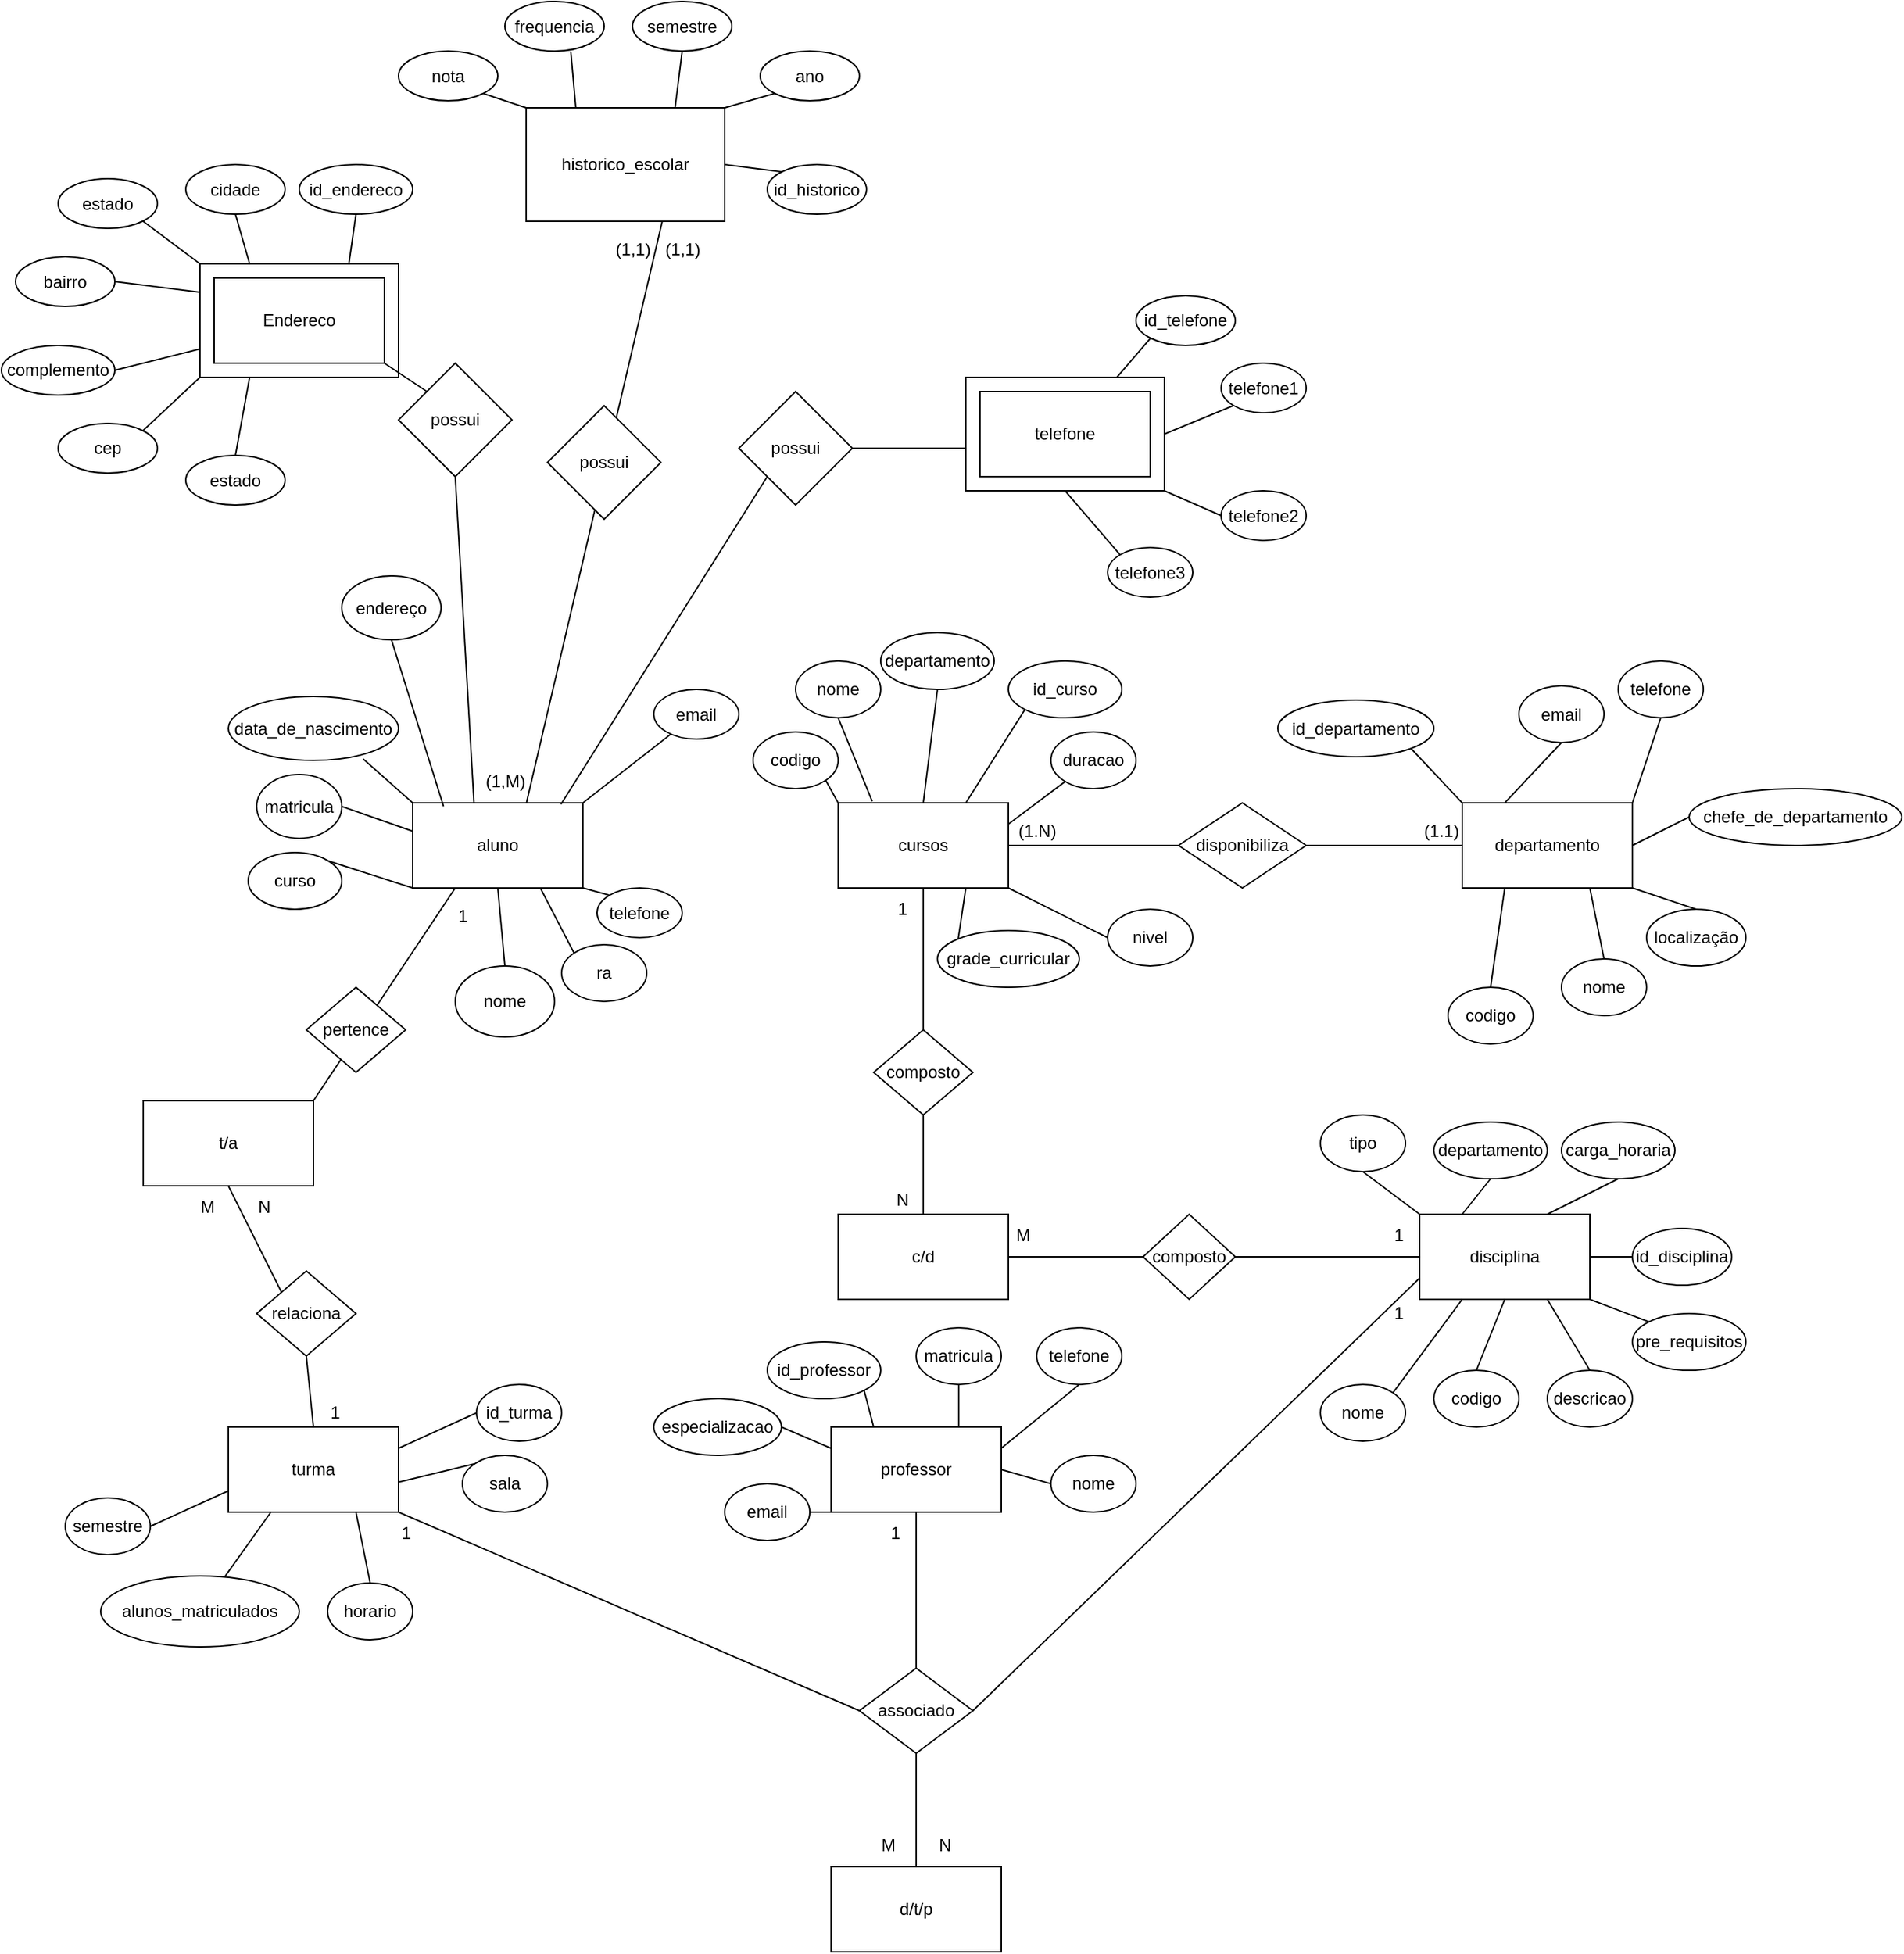 <mxfile version="24.5.4" type="github">
  <diagram name="Página-1" id="oLcNaSpRR32SJvCwvY3e">
    <mxGraphModel dx="2523" dy="1882" grid="1" gridSize="10" guides="1" tooltips="1" connect="1" arrows="1" fold="1" page="1" pageScale="1" pageWidth="827" pageHeight="1169" math="0" shadow="0">
      <root>
        <mxCell id="0" />
        <mxCell id="1" parent="0" />
        <mxCell id="W-N0I9u1RGMHRupqhFty-16" value="telefone" style="rounded=0;whiteSpace=wrap;html=1;" vertex="1" parent="1">
          <mxGeometry x="-80" y="-340" width="140" height="80" as="geometry" />
        </mxCell>
        <mxCell id="W-N0I9u1RGMHRupqhFty-13" value="historico_escolar" style="rounded=0;whiteSpace=wrap;html=1;" vertex="1" parent="1">
          <mxGeometry x="150" y="-450" width="140" height="80" as="geometry" />
        </mxCell>
        <mxCell id="W-N0I9u1RGMHRupqhFty-12" value="telefone" style="rounded=0;whiteSpace=wrap;html=1;" vertex="1" parent="1">
          <mxGeometry x="460" y="-260" width="140" height="80" as="geometry" />
        </mxCell>
        <mxCell id="YKiijx3482X-Gz-cLtJe-30" value="professor" style="rounded=0;whiteSpace=wrap;html=1;" parent="1" vertex="1">
          <mxGeometry x="365" y="480" width="120" height="60" as="geometry" />
        </mxCell>
        <mxCell id="YKiijx3482X-Gz-cLtJe-31" value="departamento" style="rounded=0;whiteSpace=wrap;html=1;" parent="1" vertex="1">
          <mxGeometry x="810" y="40" width="120" height="60" as="geometry" />
        </mxCell>
        <mxCell id="YKiijx3482X-Gz-cLtJe-32" value="turma" style="rounded=0;whiteSpace=wrap;html=1;" parent="1" vertex="1">
          <mxGeometry x="-60" y="480" width="120" height="60" as="geometry" />
        </mxCell>
        <mxCell id="YKiijx3482X-Gz-cLtJe-33" value="aluno" style="rounded=0;whiteSpace=wrap;html=1;" parent="1" vertex="1">
          <mxGeometry x="70" y="40" width="120" height="60" as="geometry" />
        </mxCell>
        <mxCell id="YKiijx3482X-Gz-cLtJe-34" value="cursos" style="rounded=0;whiteSpace=wrap;html=1;" parent="1" vertex="1">
          <mxGeometry x="370" y="40" width="120" height="60" as="geometry" />
        </mxCell>
        <mxCell id="YKiijx3482X-Gz-cLtJe-35" value="disciplina" style="rounded=0;whiteSpace=wrap;html=1;" parent="1" vertex="1">
          <mxGeometry x="780" y="330" width="120" height="60" as="geometry" />
        </mxCell>
        <mxCell id="YKiijx3482X-Gz-cLtJe-42" value="ra" style="ellipse;whiteSpace=wrap;html=1;" parent="1" vertex="1">
          <mxGeometry x="175" y="140" width="60" height="40" as="geometry" />
        </mxCell>
        <mxCell id="YKiijx3482X-Gz-cLtJe-43" value="matricula" style="ellipse;whiteSpace=wrap;html=1;" parent="1" vertex="1">
          <mxGeometry x="-40" y="20" width="60" height="45" as="geometry" />
        </mxCell>
        <mxCell id="YKiijx3482X-Gz-cLtJe-44" value="nome" style="ellipse;whiteSpace=wrap;html=1;" parent="1" vertex="1">
          <mxGeometry x="100" y="155" width="70" height="50" as="geometry" />
        </mxCell>
        <mxCell id="YKiijx3482X-Gz-cLtJe-45" value="curso" style="ellipse;whiteSpace=wrap;html=1;" parent="1" vertex="1">
          <mxGeometry x="-46" y="75" width="66" height="40" as="geometry" />
        </mxCell>
        <mxCell id="YKiijx3482X-Gz-cLtJe-46" value="email" style="ellipse;whiteSpace=wrap;html=1;" parent="1" vertex="1">
          <mxGeometry x="240" y="-40" width="60" height="35" as="geometry" />
        </mxCell>
        <mxCell id="YKiijx3482X-Gz-cLtJe-47" value="telefone" style="ellipse;whiteSpace=wrap;html=1;" parent="1" vertex="1">
          <mxGeometry x="200" y="100" width="60" height="35" as="geometry" />
        </mxCell>
        <mxCell id="YKiijx3482X-Gz-cLtJe-48" value="endereço" style="ellipse;whiteSpace=wrap;html=1;" parent="1" vertex="1">
          <mxGeometry x="20" y="-120" width="70" height="45" as="geometry" />
        </mxCell>
        <mxCell id="YKiijx3482X-Gz-cLtJe-49" value="data_de_nascimento" style="ellipse;whiteSpace=wrap;html=1;" parent="1" vertex="1">
          <mxGeometry x="-60" y="-35" width="120" height="45" as="geometry" />
        </mxCell>
        <mxCell id="YKiijx3482X-Gz-cLtJe-54" value="" style="endArrow=none;html=1;rounded=0;exitX=0.5;exitY=0;exitDx=0;exitDy=0;entryX=0.5;entryY=1;entryDx=0;entryDy=0;" parent="1" source="YKiijx3482X-Gz-cLtJe-44" target="YKiijx3482X-Gz-cLtJe-33" edge="1">
          <mxGeometry width="50" height="50" relative="1" as="geometry">
            <mxPoint x="390" y="220" as="sourcePoint" />
            <mxPoint x="440" y="170" as="targetPoint" />
          </mxGeometry>
        </mxCell>
        <mxCell id="YKiijx3482X-Gz-cLtJe-55" value="" style="endArrow=none;html=1;rounded=0;exitX=0;exitY=0;exitDx=0;exitDy=0;entryX=0.75;entryY=1;entryDx=0;entryDy=0;" parent="1" source="YKiijx3482X-Gz-cLtJe-42" edge="1" target="YKiijx3482X-Gz-cLtJe-33">
          <mxGeometry width="50" height="50" relative="1" as="geometry">
            <mxPoint x="122.5" y="160" as="sourcePoint" />
            <mxPoint x="147.5" y="100" as="targetPoint" />
          </mxGeometry>
        </mxCell>
        <mxCell id="YKiijx3482X-Gz-cLtJe-56" value="" style="endArrow=none;html=1;rounded=0;exitX=0;exitY=0;exitDx=0;exitDy=0;" parent="1" source="YKiijx3482X-Gz-cLtJe-47" edge="1">
          <mxGeometry width="50" height="50" relative="1" as="geometry">
            <mxPoint x="190" y="177" as="sourcePoint" />
            <mxPoint x="190" y="100" as="targetPoint" />
          </mxGeometry>
        </mxCell>
        <mxCell id="YKiijx3482X-Gz-cLtJe-57" value="" style="endArrow=none;html=1;rounded=0;entryX=0.5;entryY=1;entryDx=0;entryDy=0;exitX=0.181;exitY=0.04;exitDx=0;exitDy=0;exitPerimeter=0;" parent="1" source="YKiijx3482X-Gz-cLtJe-33" edge="1" target="YKiijx3482X-Gz-cLtJe-48">
          <mxGeometry width="50" height="50" relative="1" as="geometry">
            <mxPoint x="100" y="40" as="sourcePoint" />
            <mxPoint x="135" y="-25" as="targetPoint" />
          </mxGeometry>
        </mxCell>
        <mxCell id="YKiijx3482X-Gz-cLtJe-58" value="" style="endArrow=none;html=1;rounded=0;exitX=1;exitY=0;exitDx=0;exitDy=0;entryX=0.25;entryY=1;entryDx=0;entryDy=0;" parent="1" source="YKiijx3482X-Gz-cLtJe-45" edge="1">
          <mxGeometry width="50" height="50" relative="1" as="geometry">
            <mxPoint x="45" y="160" as="sourcePoint" />
            <mxPoint x="70" y="100" as="targetPoint" />
          </mxGeometry>
        </mxCell>
        <mxCell id="YKiijx3482X-Gz-cLtJe-59" value="" style="endArrow=none;html=1;rounded=0;exitX=0;exitY=0;exitDx=0;exitDy=0;entryX=0.792;entryY=0.978;entryDx=0;entryDy=0;entryPerimeter=0;" parent="1" source="YKiijx3482X-Gz-cLtJe-33" target="YKiijx3482X-Gz-cLtJe-49" edge="1">
          <mxGeometry width="50" height="50" relative="1" as="geometry">
            <mxPoint x="40" y="80" as="sourcePoint" />
            <mxPoint x="65" y="20" as="targetPoint" />
          </mxGeometry>
        </mxCell>
        <mxCell id="YKiijx3482X-Gz-cLtJe-60" value="" style="endArrow=none;html=1;rounded=0;exitX=1;exitY=0.5;exitDx=0;exitDy=0;entryX=0.25;entryY=1;entryDx=0;entryDy=0;" parent="1" source="YKiijx3482X-Gz-cLtJe-43" edge="1">
          <mxGeometry width="50" height="50" relative="1" as="geometry">
            <mxPoint x="45" y="120" as="sourcePoint" />
            <mxPoint x="70" y="60" as="targetPoint" />
          </mxGeometry>
        </mxCell>
        <mxCell id="YKiijx3482X-Gz-cLtJe-62" value="" style="endArrow=none;html=1;rounded=0;exitX=1;exitY=0;exitDx=0;exitDy=0;" parent="1" source="YKiijx3482X-Gz-cLtJe-33" target="YKiijx3482X-Gz-cLtJe-46" edge="1">
          <mxGeometry width="50" height="50" relative="1" as="geometry">
            <mxPoint x="80" y="50" as="sourcePoint" />
            <mxPoint x="75" y="30" as="targetPoint" />
          </mxGeometry>
        </mxCell>
        <mxCell id="YKiijx3482X-Gz-cLtJe-63" value="" style="endArrow=none;html=1;rounded=0;entryX=0.5;entryY=1;entryDx=0;entryDy=0;" parent="1" source="YKiijx3482X-Gz-cLtJe-64" target="YKiijx3482X-Gz-cLtJe-34" edge="1">
          <mxGeometry width="50" height="50" relative="1" as="geometry">
            <mxPoint x="430" y="300" as="sourcePoint" />
            <mxPoint x="480" y="250" as="targetPoint" />
          </mxGeometry>
        </mxCell>
        <mxCell id="YKiijx3482X-Gz-cLtJe-65" value="" style="endArrow=none;html=1;rounded=0;entryX=0.5;entryY=1;entryDx=0;entryDy=0;exitX=0.5;exitY=0;exitDx=0;exitDy=0;" parent="1" target="YKiijx3482X-Gz-cLtJe-64" edge="1" source="W-N0I9u1RGMHRupqhFty-66">
          <mxGeometry width="50" height="50" relative="1" as="geometry">
            <mxPoint x="430" y="300" as="sourcePoint" />
            <mxPoint x="430" y="100" as="targetPoint" />
          </mxGeometry>
        </mxCell>
        <mxCell id="YKiijx3482X-Gz-cLtJe-64" value="composto" style="rhombus;whiteSpace=wrap;html=1;" parent="1" vertex="1">
          <mxGeometry x="395" y="200" width="70" height="60" as="geometry" />
        </mxCell>
        <mxCell id="YKiijx3482X-Gz-cLtJe-67" value="nivel" style="ellipse;whiteSpace=wrap;html=1;" parent="1" vertex="1">
          <mxGeometry x="560" y="115" width="60" height="40" as="geometry" />
        </mxCell>
        <mxCell id="YKiijx3482X-Gz-cLtJe-68" value="duracao" style="ellipse;whiteSpace=wrap;html=1;" parent="1" vertex="1">
          <mxGeometry x="520" y="-10" width="60" height="40" as="geometry" />
        </mxCell>
        <mxCell id="YKiijx3482X-Gz-cLtJe-69" value="id_curso" style="ellipse;whiteSpace=wrap;html=1;" parent="1" vertex="1">
          <mxGeometry x="490" y="-60" width="80" height="40" as="geometry" />
        </mxCell>
        <mxCell id="YKiijx3482X-Gz-cLtJe-70" value="nome" style="ellipse;whiteSpace=wrap;html=1;" parent="1" vertex="1">
          <mxGeometry x="340" y="-60" width="60" height="40" as="geometry" />
        </mxCell>
        <mxCell id="YKiijx3482X-Gz-cLtJe-71" value="codigo" style="ellipse;whiteSpace=wrap;html=1;" parent="1" vertex="1">
          <mxGeometry x="310" y="-10" width="60" height="40" as="geometry" />
        </mxCell>
        <mxCell id="YKiijx3482X-Gz-cLtJe-72" value="departamento" style="ellipse;whiteSpace=wrap;html=1;" parent="1" vertex="1">
          <mxGeometry x="400" y="-80" width="80" height="40" as="geometry" />
        </mxCell>
        <mxCell id="YKiijx3482X-Gz-cLtJe-74" value="grade_curricular" style="ellipse;whiteSpace=wrap;html=1;" parent="1" vertex="1">
          <mxGeometry x="440" y="130" width="100" height="40" as="geometry" />
        </mxCell>
        <mxCell id="YKiijx3482X-Gz-cLtJe-78" value="" style="endArrow=none;html=1;rounded=0;exitX=1;exitY=1;exitDx=0;exitDy=0;entryX=0;entryY=0;entryDx=0;entryDy=0;" parent="1" source="YKiijx3482X-Gz-cLtJe-71" target="YKiijx3482X-Gz-cLtJe-34" edge="1">
          <mxGeometry width="50" height="50" relative="1" as="geometry">
            <mxPoint x="630" y="220" as="sourcePoint" />
            <mxPoint x="680" y="170" as="targetPoint" />
          </mxGeometry>
        </mxCell>
        <mxCell id="YKiijx3482X-Gz-cLtJe-79" value="" style="endArrow=none;html=1;rounded=0;entryX=0.2;entryY=-0.017;entryDx=0;entryDy=0;entryPerimeter=0;exitX=0.5;exitY=1;exitDx=0;exitDy=0;" parent="1" source="YKiijx3482X-Gz-cLtJe-70" target="YKiijx3482X-Gz-cLtJe-34" edge="1">
          <mxGeometry width="50" height="50" relative="1" as="geometry">
            <mxPoint x="390" y="-10" as="sourcePoint" />
            <mxPoint x="380" y="50" as="targetPoint" />
          </mxGeometry>
        </mxCell>
        <mxCell id="YKiijx3482X-Gz-cLtJe-80" value="" style="endArrow=none;html=1;rounded=0;entryX=0.75;entryY=1;entryDx=0;entryDy=0;exitX=0;exitY=0;exitDx=0;exitDy=0;" parent="1" source="YKiijx3482X-Gz-cLtJe-74" target="YKiijx3482X-Gz-cLtJe-34" edge="1">
          <mxGeometry width="50" height="50" relative="1" as="geometry">
            <mxPoint x="380" y="-10" as="sourcePoint" />
            <mxPoint x="404" y="49" as="targetPoint" />
          </mxGeometry>
        </mxCell>
        <mxCell id="YKiijx3482X-Gz-cLtJe-81" value="" style="endArrow=none;html=1;rounded=0;entryX=0.5;entryY=0;entryDx=0;entryDy=0;exitX=0.5;exitY=1;exitDx=0;exitDy=0;" parent="1" source="YKiijx3482X-Gz-cLtJe-72" target="YKiijx3482X-Gz-cLtJe-34" edge="1">
          <mxGeometry width="50" height="50" relative="1" as="geometry">
            <mxPoint x="390" as="sourcePoint" />
            <mxPoint x="414" y="59" as="targetPoint" />
          </mxGeometry>
        </mxCell>
        <mxCell id="YKiijx3482X-Gz-cLtJe-82" value="" style="endArrow=none;html=1;rounded=0;entryX=1;entryY=0.25;entryDx=0;entryDy=0;" parent="1" source="YKiijx3482X-Gz-cLtJe-68" target="YKiijx3482X-Gz-cLtJe-34" edge="1">
          <mxGeometry width="50" height="50" relative="1" as="geometry">
            <mxPoint x="400" y="10" as="sourcePoint" />
            <mxPoint x="424" y="69" as="targetPoint" />
          </mxGeometry>
        </mxCell>
        <mxCell id="YKiijx3482X-Gz-cLtJe-83" value="" style="endArrow=none;html=1;rounded=0;entryX=0;entryY=0.5;entryDx=0;entryDy=0;exitX=1;exitY=1;exitDx=0;exitDy=0;" parent="1" source="YKiijx3482X-Gz-cLtJe-34" target="YKiijx3482X-Gz-cLtJe-67" edge="1">
          <mxGeometry width="50" height="50" relative="1" as="geometry">
            <mxPoint x="410" y="20" as="sourcePoint" />
            <mxPoint x="434" y="79" as="targetPoint" />
          </mxGeometry>
        </mxCell>
        <mxCell id="YKiijx3482X-Gz-cLtJe-84" value="" style="endArrow=none;html=1;rounded=0;entryX=0;entryY=1;entryDx=0;entryDy=0;exitX=0.75;exitY=0;exitDx=0;exitDy=0;" parent="1" source="YKiijx3482X-Gz-cLtJe-34" target="YKiijx3482X-Gz-cLtJe-69" edge="1">
          <mxGeometry width="50" height="50" relative="1" as="geometry">
            <mxPoint x="420" y="30" as="sourcePoint" />
            <mxPoint x="444" y="89" as="targetPoint" />
          </mxGeometry>
        </mxCell>
        <mxCell id="3AQSXUsUNQatvTaao-cf-1" value="" style="endArrow=none;html=1;rounded=0;entryX=0;entryY=0.75;entryDx=0;entryDy=0;exitX=0;exitY=0.5;exitDx=0;exitDy=0;" parent="1" source="3AQSXUsUNQatvTaao-cf-31" target="YKiijx3482X-Gz-cLtJe-35" edge="1">
          <mxGeometry width="50" height="50" relative="1" as="geometry">
            <mxPoint x="350" y="460" as="sourcePoint" />
            <mxPoint x="400" y="410" as="targetPoint" />
          </mxGeometry>
        </mxCell>
        <mxCell id="3AQSXUsUNQatvTaao-cf-2" value="" style="endArrow=none;html=1;rounded=0;exitX=1;exitY=1;exitDx=0;exitDy=0;entryX=1;entryY=0.5;entryDx=0;entryDy=0;" parent="1" source="YKiijx3482X-Gz-cLtJe-32" target="3AQSXUsUNQatvTaao-cf-31" edge="1">
          <mxGeometry width="50" height="50" relative="1" as="geometry">
            <mxPoint x="200.0" y="483.75" as="sourcePoint" />
            <mxPoint x="310" y="510" as="targetPoint" />
          </mxGeometry>
        </mxCell>
        <mxCell id="3AQSXUsUNQatvTaao-cf-3" value="" style="endArrow=none;html=1;rounded=0;exitX=1;exitY=0.5;exitDx=0;exitDy=0;entryX=0;entryY=0.5;entryDx=0;entryDy=0;" parent="1" source="YKiijx3482X-Gz-cLtJe-34" target="YKiijx3482X-Gz-cLtJe-31" edge="1">
          <mxGeometry width="50" height="50" relative="1" as="geometry">
            <mxPoint x="510" y="350" as="sourcePoint" />
            <mxPoint x="560" y="300" as="targetPoint" />
          </mxGeometry>
        </mxCell>
        <mxCell id="3AQSXUsUNQatvTaao-cf-7" value="nome" style="ellipse;whiteSpace=wrap;html=1;" parent="1" vertex="1">
          <mxGeometry x="880" y="150" width="60" height="40" as="geometry" />
        </mxCell>
        <mxCell id="3AQSXUsUNQatvTaao-cf-8" value="localização" style="ellipse;whiteSpace=wrap;html=1;" parent="1" vertex="1">
          <mxGeometry x="940" y="115" width="70" height="40" as="geometry" />
        </mxCell>
        <mxCell id="3AQSXUsUNQatvTaao-cf-9" value="chefe_de_departamento" style="ellipse;whiteSpace=wrap;html=1;" parent="1" vertex="1">
          <mxGeometry x="970" y="30" width="150" height="40" as="geometry" />
        </mxCell>
        <mxCell id="3AQSXUsUNQatvTaao-cf-10" value="telefone" style="ellipse;whiteSpace=wrap;html=1;" parent="1" vertex="1">
          <mxGeometry x="920" y="-60" width="60" height="40" as="geometry" />
        </mxCell>
        <mxCell id="3AQSXUsUNQatvTaao-cf-11" value="email" style="ellipse;whiteSpace=wrap;html=1;" parent="1" vertex="1">
          <mxGeometry x="850" y="-42.5" width="60" height="40" as="geometry" />
        </mxCell>
        <mxCell id="3AQSXUsUNQatvTaao-cf-12" value="codigo" style="ellipse;whiteSpace=wrap;html=1;" parent="1" vertex="1">
          <mxGeometry x="800" y="170" width="60" height="40" as="geometry" />
        </mxCell>
        <mxCell id="3AQSXUsUNQatvTaao-cf-13" value="" style="endArrow=none;html=1;rounded=0;entryX=0.5;entryY=1;entryDx=0;entryDy=0;" parent="1" edge="1" target="3AQSXUsUNQatvTaao-cf-11">
          <mxGeometry width="50" height="50" relative="1" as="geometry">
            <mxPoint x="840" y="40" as="sourcePoint" />
            <mxPoint x="650" y="250" as="targetPoint" />
          </mxGeometry>
        </mxCell>
        <mxCell id="3AQSXUsUNQatvTaao-cf-14" value="" style="endArrow=none;html=1;rounded=0;exitX=0.5;exitY=0;exitDx=0;exitDy=0;entryX=0.25;entryY=1;entryDx=0;entryDy=0;" parent="1" source="3AQSXUsUNQatvTaao-cf-12" target="YKiijx3482X-Gz-cLtJe-31" edge="1">
          <mxGeometry width="50" height="50" relative="1" as="geometry">
            <mxPoint x="650" y="310" as="sourcePoint" />
            <mxPoint x="650" y="380" as="targetPoint" />
          </mxGeometry>
        </mxCell>
        <mxCell id="3AQSXUsUNQatvTaao-cf-15" value="" style="endArrow=none;html=1;rounded=0;exitX=1;exitY=0;exitDx=0;exitDy=0;entryX=0.5;entryY=1;entryDx=0;entryDy=0;" parent="1" source="YKiijx3482X-Gz-cLtJe-31" target="3AQSXUsUNQatvTaao-cf-10" edge="1">
          <mxGeometry width="50" height="50" relative="1" as="geometry">
            <mxPoint x="660" y="320" as="sourcePoint" />
            <mxPoint x="670" y="270" as="targetPoint" />
          </mxGeometry>
        </mxCell>
        <mxCell id="3AQSXUsUNQatvTaao-cf-16" value="" style="endArrow=none;html=1;rounded=0;exitX=1;exitY=0.5;exitDx=0;exitDy=0;entryX=0;entryY=0.5;entryDx=0;entryDy=0;" parent="1" source="YKiijx3482X-Gz-cLtJe-31" target="3AQSXUsUNQatvTaao-cf-9" edge="1">
          <mxGeometry width="50" height="50" relative="1" as="geometry">
            <mxPoint x="670" y="330" as="sourcePoint" />
            <mxPoint x="680" y="280" as="targetPoint" />
          </mxGeometry>
        </mxCell>
        <mxCell id="3AQSXUsUNQatvTaao-cf-17" value="" style="endArrow=none;html=1;rounded=0;exitX=0.75;exitY=1;exitDx=0;exitDy=0;entryX=0.5;entryY=0;entryDx=0;entryDy=0;" parent="1" source="YKiijx3482X-Gz-cLtJe-31" target="3AQSXUsUNQatvTaao-cf-7" edge="1">
          <mxGeometry width="50" height="50" relative="1" as="geometry">
            <mxPoint x="680" y="340" as="sourcePoint" />
            <mxPoint x="690" y="290" as="targetPoint" />
          </mxGeometry>
        </mxCell>
        <mxCell id="3AQSXUsUNQatvTaao-cf-18" value="" style="endArrow=none;html=1;rounded=0;exitX=0.5;exitY=0;exitDx=0;exitDy=0;entryX=1;entryY=1;entryDx=0;entryDy=0;" parent="1" source="3AQSXUsUNQatvTaao-cf-8" target="YKiijx3482X-Gz-cLtJe-31" edge="1">
          <mxGeometry width="50" height="50" relative="1" as="geometry">
            <mxPoint x="690" y="350" as="sourcePoint" />
            <mxPoint x="700" y="300" as="targetPoint" />
          </mxGeometry>
        </mxCell>
        <mxCell id="3AQSXUsUNQatvTaao-cf-19" style="edgeStyle=orthogonalEdgeStyle;rounded=0;orthogonalLoop=1;jettySize=auto;html=1;exitX=0.5;exitY=1;exitDx=0;exitDy=0;" parent="1" source="3AQSXUsUNQatvTaao-cf-12" target="3AQSXUsUNQatvTaao-cf-12" edge="1">
          <mxGeometry relative="1" as="geometry" />
        </mxCell>
        <mxCell id="3AQSXUsUNQatvTaao-cf-21" value="departamento" style="ellipse;whiteSpace=wrap;html=1;" parent="1" vertex="1">
          <mxGeometry x="790" y="265" width="80" height="40" as="geometry" />
        </mxCell>
        <mxCell id="3AQSXUsUNQatvTaao-cf-22" value="tipo" style="ellipse;whiteSpace=wrap;html=1;" parent="1" vertex="1">
          <mxGeometry x="710" y="260" width="60" height="40" as="geometry" />
        </mxCell>
        <mxCell id="3AQSXUsUNQatvTaao-cf-23" value="carga_horaria" style="ellipse;whiteSpace=wrap;html=1;" parent="1" vertex="1">
          <mxGeometry x="880" y="265" width="80" height="40" as="geometry" />
        </mxCell>
        <mxCell id="3AQSXUsUNQatvTaao-cf-24" value="id_disciplina" style="ellipse;whiteSpace=wrap;html=1;" parent="1" vertex="1">
          <mxGeometry x="930" y="340" width="70" height="40" as="geometry" />
        </mxCell>
        <mxCell id="3AQSXUsUNQatvTaao-cf-25" value="nome" style="ellipse;whiteSpace=wrap;html=1;" parent="1" vertex="1">
          <mxGeometry x="710" y="450" width="60" height="40" as="geometry" />
        </mxCell>
        <mxCell id="3AQSXUsUNQatvTaao-cf-26" value="codigo" style="ellipse;whiteSpace=wrap;html=1;" parent="1" vertex="1">
          <mxGeometry x="790" y="440" width="60" height="40" as="geometry" />
        </mxCell>
        <mxCell id="3AQSXUsUNQatvTaao-cf-27" value="pre_requisitos" style="ellipse;whiteSpace=wrap;html=1;" parent="1" vertex="1">
          <mxGeometry x="930" y="400" width="80" height="40" as="geometry" />
        </mxCell>
        <mxCell id="3AQSXUsUNQatvTaao-cf-28" value="descricao" style="ellipse;whiteSpace=wrap;html=1;" parent="1" vertex="1">
          <mxGeometry x="870" y="440" width="60" height="40" as="geometry" />
        </mxCell>
        <mxCell id="ui1jaAKUP6mF5Ly_i67R-1" value="matricula" style="ellipse;whiteSpace=wrap;html=1;" parent="1" vertex="1">
          <mxGeometry x="425" y="410" width="60" height="40" as="geometry" />
        </mxCell>
        <mxCell id="ui1jaAKUP6mF5Ly_i67R-2" value="telefone" style="ellipse;whiteSpace=wrap;html=1;" parent="1" vertex="1">
          <mxGeometry x="510" y="410" width="60" height="40" as="geometry" />
        </mxCell>
        <mxCell id="ui1jaAKUP6mF5Ly_i67R-3" value="id_professor" style="ellipse;whiteSpace=wrap;html=1;" parent="1" vertex="1">
          <mxGeometry x="320" y="420" width="80" height="40" as="geometry" />
        </mxCell>
        <mxCell id="ui1jaAKUP6mF5Ly_i67R-4" value="especializacao" style="ellipse;whiteSpace=wrap;html=1;" parent="1" vertex="1">
          <mxGeometry x="240" y="460" width="90" height="40" as="geometry" />
        </mxCell>
        <mxCell id="ui1jaAKUP6mF5Ly_i67R-5" value="email" style="ellipse;whiteSpace=wrap;html=1;" parent="1" vertex="1">
          <mxGeometry x="290" y="520" width="60" height="40" as="geometry" />
        </mxCell>
        <mxCell id="ui1jaAKUP6mF5Ly_i67R-6" value="nome" style="ellipse;whiteSpace=wrap;html=1;" parent="1" vertex="1">
          <mxGeometry x="520" y="500" width="60" height="40" as="geometry" />
        </mxCell>
        <mxCell id="ui1jaAKUP6mF5Ly_i67R-8" value="" style="endArrow=none;html=1;rounded=0;exitX=0;exitY=0;exitDx=0;exitDy=0;entryX=1;entryY=1;entryDx=0;entryDy=0;" parent="1" source="3AQSXUsUNQatvTaao-cf-27" target="YKiijx3482X-Gz-cLtJe-35" edge="1">
          <mxGeometry width="50" height="50" relative="1" as="geometry">
            <mxPoint x="640" y="410" as="sourcePoint" />
            <mxPoint x="488" y="367" as="targetPoint" />
          </mxGeometry>
        </mxCell>
        <mxCell id="ui1jaAKUP6mF5Ly_i67R-9" value="" style="endArrow=none;html=1;rounded=0;exitX=0.5;exitY=0;exitDx=0;exitDy=0;entryX=0.5;entryY=1;entryDx=0;entryDy=0;" parent="1" source="3AQSXUsUNQatvTaao-cf-26" target="YKiijx3482X-Gz-cLtJe-35" edge="1">
          <mxGeometry width="50" height="50" relative="1" as="geometry">
            <mxPoint x="532" y="396" as="sourcePoint" />
            <mxPoint x="500" y="370" as="targetPoint" />
          </mxGeometry>
        </mxCell>
        <mxCell id="ui1jaAKUP6mF5Ly_i67R-10" value="" style="endArrow=none;html=1;rounded=0;exitX=0.5;exitY=0;exitDx=0;exitDy=0;entryX=0.75;entryY=1;entryDx=0;entryDy=0;" parent="1" source="3AQSXUsUNQatvTaao-cf-28" target="YKiijx3482X-Gz-cLtJe-35" edge="1">
          <mxGeometry width="50" height="50" relative="1" as="geometry">
            <mxPoint x="542" y="406" as="sourcePoint" />
            <mxPoint x="510" y="380" as="targetPoint" />
          </mxGeometry>
        </mxCell>
        <mxCell id="ui1jaAKUP6mF5Ly_i67R-12" value="" style="endArrow=none;html=1;rounded=0;exitX=1;exitY=0;exitDx=0;exitDy=0;entryX=0.25;entryY=1;entryDx=0;entryDy=0;" parent="1" source="3AQSXUsUNQatvTaao-cf-25" target="YKiijx3482X-Gz-cLtJe-35" edge="1">
          <mxGeometry width="50" height="50" relative="1" as="geometry">
            <mxPoint x="400" y="360" as="sourcePoint" />
            <mxPoint x="450" y="310" as="targetPoint" />
          </mxGeometry>
        </mxCell>
        <mxCell id="ui1jaAKUP6mF5Ly_i67R-13" value="" style="endArrow=none;html=1;rounded=0;exitX=0.5;exitY=1;exitDx=0;exitDy=0;entryX=0.25;entryY=0;entryDx=0;entryDy=0;" parent="1" source="3AQSXUsUNQatvTaao-cf-21" target="YKiijx3482X-Gz-cLtJe-35" edge="1">
          <mxGeometry width="50" height="50" relative="1" as="geometry">
            <mxPoint x="400" y="360" as="sourcePoint" />
            <mxPoint x="450" y="310" as="targetPoint" />
          </mxGeometry>
        </mxCell>
        <mxCell id="ui1jaAKUP6mF5Ly_i67R-15" value="" style="endArrow=none;html=1;rounded=0;entryX=0.5;entryY=1;entryDx=0;entryDy=0;exitX=0;exitY=0;exitDx=0;exitDy=0;" parent="1" target="3AQSXUsUNQatvTaao-cf-22" edge="1" source="YKiijx3482X-Gz-cLtJe-35">
          <mxGeometry width="50" height="50" relative="1" as="geometry">
            <mxPoint x="401" y="300" as="sourcePoint" />
            <mxPoint x="450" y="310" as="targetPoint" />
          </mxGeometry>
        </mxCell>
        <mxCell id="ui1jaAKUP6mF5Ly_i67R-16" value="" style="endArrow=none;html=1;rounded=0;entryX=0.5;entryY=1;entryDx=0;entryDy=0;exitX=0.75;exitY=0;exitDx=0;exitDy=0;" parent="1" source="YKiijx3482X-Gz-cLtJe-35" target="3AQSXUsUNQatvTaao-cf-23" edge="1">
          <mxGeometry width="50" height="50" relative="1" as="geometry">
            <mxPoint x="400" y="360" as="sourcePoint" />
            <mxPoint x="450" y="310" as="targetPoint" />
          </mxGeometry>
        </mxCell>
        <mxCell id="3AQSXUsUNQatvTaao-cf-31" value="associado" style="rhombus;whiteSpace=wrap;html=1;rotation=0;direction=west;" parent="1" vertex="1">
          <mxGeometry x="385" y="650" width="80" height="60" as="geometry" />
        </mxCell>
        <mxCell id="ui1jaAKUP6mF5Ly_i67R-23" value="" style="endArrow=none;html=1;rounded=0;exitX=0.5;exitY=1;exitDx=0;exitDy=0;entryX=1;entryY=0.25;entryDx=0;entryDy=0;" parent="1" source="ui1jaAKUP6mF5Ly_i67R-2" target="YKiijx3482X-Gz-cLtJe-30" edge="1">
          <mxGeometry width="50" height="50" relative="1" as="geometry">
            <mxPoint x="160" y="390" as="sourcePoint" />
            <mxPoint x="210" y="340" as="targetPoint" />
          </mxGeometry>
        </mxCell>
        <mxCell id="ui1jaAKUP6mF5Ly_i67R-24" value="" style="endArrow=none;html=1;rounded=0;entryX=0.75;entryY=0;entryDx=0;entryDy=0;exitX=0.5;exitY=1;exitDx=0;exitDy=0;" parent="1" source="ui1jaAKUP6mF5Ly_i67R-1" target="YKiijx3482X-Gz-cLtJe-30" edge="1">
          <mxGeometry width="50" height="50" relative="1" as="geometry">
            <mxPoint x="430" y="470" as="sourcePoint" />
            <mxPoint x="210" y="340" as="targetPoint" />
          </mxGeometry>
        </mxCell>
        <mxCell id="ui1jaAKUP6mF5Ly_i67R-25" value="" style="endArrow=none;html=1;rounded=0;exitX=1;exitY=1;exitDx=0;exitDy=0;entryX=0.25;entryY=0;entryDx=0;entryDy=0;" parent="1" source="ui1jaAKUP6mF5Ly_i67R-3" target="YKiijx3482X-Gz-cLtJe-30" edge="1">
          <mxGeometry width="50" height="50" relative="1" as="geometry">
            <mxPoint x="160" y="390" as="sourcePoint" />
            <mxPoint x="210" y="340" as="targetPoint" />
          </mxGeometry>
        </mxCell>
        <mxCell id="ui1jaAKUP6mF5Ly_i67R-27" value="" style="endArrow=none;html=1;rounded=0;entryX=1;entryY=0.5;entryDx=0;entryDy=0;exitX=0;exitY=0.25;exitDx=0;exitDy=0;" parent="1" source="YKiijx3482X-Gz-cLtJe-30" target="ui1jaAKUP6mF5Ly_i67R-4" edge="1">
          <mxGeometry width="50" height="50" relative="1" as="geometry">
            <mxPoint x="160" y="390" as="sourcePoint" />
            <mxPoint x="210" y="340" as="targetPoint" />
          </mxGeometry>
        </mxCell>
        <mxCell id="ui1jaAKUP6mF5Ly_i67R-28" value="" style="endArrow=none;html=1;rounded=0;entryX=1;entryY=0.5;entryDx=0;entryDy=0;exitX=0;exitY=1;exitDx=0;exitDy=0;" parent="1" source="YKiijx3482X-Gz-cLtJe-30" target="ui1jaAKUP6mF5Ly_i67R-5" edge="1">
          <mxGeometry width="50" height="50" relative="1" as="geometry">
            <mxPoint x="160" y="390" as="sourcePoint" />
            <mxPoint x="210" y="340" as="targetPoint" />
          </mxGeometry>
        </mxCell>
        <mxCell id="ui1jaAKUP6mF5Ly_i67R-29" value="" style="endArrow=none;html=1;rounded=0;entryX=0;entryY=0.5;entryDx=0;entryDy=0;exitX=1;exitY=0.5;exitDx=0;exitDy=0;" parent="1" source="YKiijx3482X-Gz-cLtJe-30" target="ui1jaAKUP6mF5Ly_i67R-6" edge="1">
          <mxGeometry width="50" height="50" relative="1" as="geometry">
            <mxPoint x="160" y="390" as="sourcePoint" />
            <mxPoint x="210" y="340" as="targetPoint" />
          </mxGeometry>
        </mxCell>
        <mxCell id="ui1jaAKUP6mF5Ly_i67R-30" value="semestre" style="ellipse;whiteSpace=wrap;html=1;" parent="1" vertex="1">
          <mxGeometry x="-175" y="530" width="60" height="40" as="geometry" />
        </mxCell>
        <mxCell id="ui1jaAKUP6mF5Ly_i67R-31" value="alunos_matriculados" style="ellipse;whiteSpace=wrap;html=1;" parent="1" vertex="1">
          <mxGeometry x="-150" y="585" width="140" height="50" as="geometry" />
        </mxCell>
        <mxCell id="ui1jaAKUP6mF5Ly_i67R-32" value="sala" style="ellipse;whiteSpace=wrap;html=1;" parent="1" vertex="1">
          <mxGeometry x="105" y="500" width="60" height="40" as="geometry" />
        </mxCell>
        <mxCell id="ui1jaAKUP6mF5Ly_i67R-33" value="horario" style="ellipse;whiteSpace=wrap;html=1;" parent="1" vertex="1">
          <mxGeometry x="10" y="590" width="60" height="40" as="geometry" />
        </mxCell>
        <mxCell id="ui1jaAKUP6mF5Ly_i67R-35" value="" style="endArrow=none;html=1;rounded=0;entryX=0.25;entryY=1;entryDx=0;entryDy=0;" parent="1" source="ui1jaAKUP6mF5Ly_i67R-31" target="YKiijx3482X-Gz-cLtJe-32" edge="1">
          <mxGeometry width="50" height="50" relative="1" as="geometry">
            <mxPoint x="440" y="650" as="sourcePoint" />
            <mxPoint x="490" y="600" as="targetPoint" />
          </mxGeometry>
        </mxCell>
        <mxCell id="ui1jaAKUP6mF5Ly_i67R-36" value="" style="endArrow=none;html=1;rounded=0;exitX=1;exitY=0.5;exitDx=0;exitDy=0;entryX=0;entryY=0.75;entryDx=0;entryDy=0;" parent="1" source="ui1jaAKUP6mF5Ly_i67R-30" target="YKiijx3482X-Gz-cLtJe-32" edge="1">
          <mxGeometry width="50" height="50" relative="1" as="geometry">
            <mxPoint x="440" y="650" as="sourcePoint" />
            <mxPoint x="490" y="600" as="targetPoint" />
          </mxGeometry>
        </mxCell>
        <mxCell id="ui1jaAKUP6mF5Ly_i67R-37" value="" style="endArrow=none;html=1;rounded=0;exitX=0.75;exitY=1;exitDx=0;exitDy=0;entryX=0.5;entryY=0;entryDx=0;entryDy=0;" parent="1" source="YKiijx3482X-Gz-cLtJe-32" target="ui1jaAKUP6mF5Ly_i67R-33" edge="1">
          <mxGeometry width="50" height="50" relative="1" as="geometry">
            <mxPoint x="440" y="650" as="sourcePoint" />
            <mxPoint x="490" y="600" as="targetPoint" />
          </mxGeometry>
        </mxCell>
        <mxCell id="ui1jaAKUP6mF5Ly_i67R-38" value="" style="endArrow=none;html=1;rounded=0;exitX=1.004;exitY=0.646;exitDx=0;exitDy=0;exitPerimeter=0;entryX=0;entryY=0;entryDx=0;entryDy=0;" parent="1" source="YKiijx3482X-Gz-cLtJe-32" target="ui1jaAKUP6mF5Ly_i67R-32" edge="1">
          <mxGeometry width="50" height="50" relative="1" as="geometry">
            <mxPoint x="440" y="650" as="sourcePoint" />
            <mxPoint x="490" y="600" as="targetPoint" />
          </mxGeometry>
        </mxCell>
        <mxCell id="W-N0I9u1RGMHRupqhFty-2" value="" style="endArrow=none;html=1;rounded=0;exitX=0.36;exitY=-0.007;exitDx=0;exitDy=0;exitPerimeter=0;entryX=0.5;entryY=1;entryDx=0;entryDy=0;" edge="1" parent="1" source="YKiijx3482X-Gz-cLtJe-33" target="W-N0I9u1RGMHRupqhFty-3">
          <mxGeometry width="50" height="50" relative="1" as="geometry">
            <mxPoint x="130" y="40" as="sourcePoint" />
            <mxPoint x="120" y="-160" as="targetPoint" />
          </mxGeometry>
        </mxCell>
        <mxCell id="W-N0I9u1RGMHRupqhFty-3" value="possui" style="rhombus;whiteSpace=wrap;html=1;" vertex="1" parent="1">
          <mxGeometry x="60" y="-270" width="80" height="80" as="geometry" />
        </mxCell>
        <mxCell id="W-N0I9u1RGMHRupqhFty-4" value="" style="endArrow=none;html=1;rounded=0;entryX=0;entryY=0;entryDx=0;entryDy=0;exitX=1;exitY=1;exitDx=0;exitDy=0;" edge="1" parent="1" source="W-N0I9u1RGMHRupqhFty-5" target="W-N0I9u1RGMHRupqhFty-3">
          <mxGeometry width="50" height="50" relative="1" as="geometry">
            <mxPoint x="130" y="-360" as="sourcePoint" />
            <mxPoint x="140" y="-150" as="targetPoint" />
          </mxGeometry>
        </mxCell>
        <mxCell id="W-N0I9u1RGMHRupqhFty-5" value="Endereco" style="rounded=0;whiteSpace=wrap;html=1;" vertex="1" parent="1">
          <mxGeometry x="-70" y="-330" width="120" height="60" as="geometry" />
        </mxCell>
        <mxCell id="W-N0I9u1RGMHRupqhFty-6" value="" style="endArrow=none;html=1;rounded=0;exitX=0.871;exitY=0.017;exitDx=0;exitDy=0;exitPerimeter=0;" edge="1" parent="1" source="YKiijx3482X-Gz-cLtJe-33">
          <mxGeometry width="50" height="50" relative="1" as="geometry">
            <mxPoint x="310" y="-70" as="sourcePoint" />
            <mxPoint x="320" y="-190" as="targetPoint" />
          </mxGeometry>
        </mxCell>
        <mxCell id="W-N0I9u1RGMHRupqhFty-7" value="possui" style="rhombus;whiteSpace=wrap;html=1;" vertex="1" parent="1">
          <mxGeometry x="300" y="-250" width="80" height="80" as="geometry" />
        </mxCell>
        <mxCell id="W-N0I9u1RGMHRupqhFty-10" value="telefone" style="rounded=0;whiteSpace=wrap;html=1;" vertex="1" parent="1">
          <mxGeometry x="470" y="-250" width="120" height="60" as="geometry" />
        </mxCell>
        <mxCell id="W-N0I9u1RGMHRupqhFty-11" value="" style="endArrow=none;html=1;rounded=0;exitX=1;exitY=0.5;exitDx=0;exitDy=0;" edge="1" parent="1" source="W-N0I9u1RGMHRupqhFty-7">
          <mxGeometry width="50" height="50" relative="1" as="geometry">
            <mxPoint x="382" y="-203" as="sourcePoint" />
            <mxPoint x="460" y="-210" as="targetPoint" />
          </mxGeometry>
        </mxCell>
        <mxCell id="W-N0I9u1RGMHRupqhFty-15" value="" style="endArrow=none;html=1;rounded=0;exitX=0.669;exitY=-0.007;exitDx=0;exitDy=0;exitPerimeter=0;entryX=0.686;entryY=0.995;entryDx=0;entryDy=0;entryPerimeter=0;" edge="1" parent="1" source="YKiijx3482X-Gz-cLtJe-33" target="W-N0I9u1RGMHRupqhFty-13">
          <mxGeometry width="50" height="50" relative="1" as="geometry">
            <mxPoint x="310" y="-210" as="sourcePoint" />
            <mxPoint x="360" y="-260" as="targetPoint" />
          </mxGeometry>
        </mxCell>
        <mxCell id="W-N0I9u1RGMHRupqhFty-17" value="possui" style="rhombus;whiteSpace=wrap;html=1;" vertex="1" parent="1">
          <mxGeometry x="165" y="-240" width="80" height="80" as="geometry" />
        </mxCell>
        <mxCell id="W-N0I9u1RGMHRupqhFty-21" value="id_telefone" style="ellipse;whiteSpace=wrap;html=1;" vertex="1" parent="1">
          <mxGeometry x="580" y="-317.5" width="70" height="35" as="geometry" />
        </mxCell>
        <mxCell id="W-N0I9u1RGMHRupqhFty-22" value="telefone1" style="ellipse;whiteSpace=wrap;html=1;" vertex="1" parent="1">
          <mxGeometry x="640" y="-270" width="60" height="35" as="geometry" />
        </mxCell>
        <mxCell id="W-N0I9u1RGMHRupqhFty-23" value="telefone2" style="ellipse;whiteSpace=wrap;html=1;" vertex="1" parent="1">
          <mxGeometry x="640" y="-180" width="60" height="35" as="geometry" />
        </mxCell>
        <mxCell id="W-N0I9u1RGMHRupqhFty-24" value="telefone3" style="ellipse;whiteSpace=wrap;html=1;" vertex="1" parent="1">
          <mxGeometry x="560" y="-140" width="60" height="35" as="geometry" />
        </mxCell>
        <mxCell id="W-N0I9u1RGMHRupqhFty-26" value="" style="endArrow=none;html=1;rounded=0;exitX=0;exitY=0;exitDx=0;exitDy=0;entryX=0.5;entryY=1;entryDx=0;entryDy=0;" edge="1" parent="1" source="W-N0I9u1RGMHRupqhFty-24" target="W-N0I9u1RGMHRupqhFty-12">
          <mxGeometry width="50" height="50" relative="1" as="geometry">
            <mxPoint x="390" y="-200" as="sourcePoint" />
            <mxPoint x="470" y="-200" as="targetPoint" />
          </mxGeometry>
        </mxCell>
        <mxCell id="W-N0I9u1RGMHRupqhFty-27" value="" style="endArrow=none;html=1;rounded=0;exitX=0;exitY=1;exitDx=0;exitDy=0;entryX=1;entryY=0.5;entryDx=0;entryDy=0;" edge="1" parent="1" source="W-N0I9u1RGMHRupqhFty-22" target="W-N0I9u1RGMHRupqhFty-12">
          <mxGeometry width="50" height="50" relative="1" as="geometry">
            <mxPoint x="578" y="-125" as="sourcePoint" />
            <mxPoint x="505" y="-170" as="targetPoint" />
          </mxGeometry>
        </mxCell>
        <mxCell id="W-N0I9u1RGMHRupqhFty-28" value="" style="endArrow=none;html=1;rounded=0;exitX=0;exitY=0;exitDx=0;exitDy=0;entryX=0;entryY=1;entryDx=0;entryDy=0;" edge="1" parent="1" target="W-N0I9u1RGMHRupqhFty-21">
          <mxGeometry width="50" height="50" relative="1" as="geometry">
            <mxPoint x="566.5" y="-260" as="sourcePoint" />
            <mxPoint x="493.5" y="-305" as="targetPoint" />
          </mxGeometry>
        </mxCell>
        <mxCell id="W-N0I9u1RGMHRupqhFty-29" value="" style="endArrow=none;html=1;rounded=0;exitX=0;exitY=0.5;exitDx=0;exitDy=0;entryX=1;entryY=1;entryDx=0;entryDy=0;" edge="1" parent="1" source="W-N0I9u1RGMHRupqhFty-23" target="W-N0I9u1RGMHRupqhFty-12">
          <mxGeometry width="50" height="50" relative="1" as="geometry">
            <mxPoint x="666.5" y="-125" as="sourcePoint" />
            <mxPoint x="593.5" y="-170" as="targetPoint" />
          </mxGeometry>
        </mxCell>
        <mxCell id="W-N0I9u1RGMHRupqhFty-31" value="nota" style="ellipse;whiteSpace=wrap;html=1;" vertex="1" parent="1">
          <mxGeometry x="60" y="-490" width="70" height="35" as="geometry" />
        </mxCell>
        <mxCell id="W-N0I9u1RGMHRupqhFty-32" value="frequencia" style="ellipse;whiteSpace=wrap;html=1;" vertex="1" parent="1">
          <mxGeometry x="135" y="-525" width="70" height="35" as="geometry" />
        </mxCell>
        <mxCell id="W-N0I9u1RGMHRupqhFty-33" value="semestre" style="ellipse;whiteSpace=wrap;html=1;" vertex="1" parent="1">
          <mxGeometry x="225" y="-525" width="70" height="35" as="geometry" />
        </mxCell>
        <mxCell id="W-N0I9u1RGMHRupqhFty-34" value="ano" style="ellipse;whiteSpace=wrap;html=1;" vertex="1" parent="1">
          <mxGeometry x="315" y="-490" width="70" height="35" as="geometry" />
        </mxCell>
        <mxCell id="W-N0I9u1RGMHRupqhFty-35" value="id_historico" style="ellipse;whiteSpace=wrap;html=1;" vertex="1" parent="1">
          <mxGeometry x="320" y="-410" width="70" height="35" as="geometry" />
        </mxCell>
        <mxCell id="W-N0I9u1RGMHRupqhFty-36" value="" style="endArrow=none;html=1;rounded=0;exitX=0;exitY=0;exitDx=0;exitDy=0;" edge="1" parent="1" source="W-N0I9u1RGMHRupqhFty-13">
          <mxGeometry width="50" height="50" relative="1" as="geometry">
            <mxPoint x="70" y="-410" as="sourcePoint" />
            <mxPoint x="120" y="-460" as="targetPoint" />
          </mxGeometry>
        </mxCell>
        <mxCell id="W-N0I9u1RGMHRupqhFty-37" value="" style="endArrow=none;html=1;rounded=0;exitX=0.664;exitY=1.011;exitDx=0;exitDy=0;exitPerimeter=0;entryX=0.25;entryY=0;entryDx=0;entryDy=0;" edge="1" parent="1" source="W-N0I9u1RGMHRupqhFty-32" target="W-N0I9u1RGMHRupqhFty-13">
          <mxGeometry width="50" height="50" relative="1" as="geometry">
            <mxPoint x="160" y="-440" as="sourcePoint" />
            <mxPoint x="130" y="-450" as="targetPoint" />
          </mxGeometry>
        </mxCell>
        <mxCell id="W-N0I9u1RGMHRupqhFty-38" value="" style="endArrow=none;html=1;rounded=0;exitX=0;exitY=1;exitDx=0;exitDy=0;entryX=1;entryY=0;entryDx=0;entryDy=0;" edge="1" parent="1" source="W-N0I9u1RGMHRupqhFty-34" target="W-N0I9u1RGMHRupqhFty-13">
          <mxGeometry width="50" height="50" relative="1" as="geometry">
            <mxPoint x="191" y="-480" as="sourcePoint" />
            <mxPoint x="195" y="-440" as="targetPoint" />
          </mxGeometry>
        </mxCell>
        <mxCell id="W-N0I9u1RGMHRupqhFty-39" value="" style="endArrow=none;html=1;rounded=0;exitX=0.5;exitY=1;exitDx=0;exitDy=0;entryX=0.75;entryY=0;entryDx=0;entryDy=0;" edge="1" parent="1" source="W-N0I9u1RGMHRupqhFty-33" target="W-N0I9u1RGMHRupqhFty-13">
          <mxGeometry width="50" height="50" relative="1" as="geometry">
            <mxPoint x="201" y="-470" as="sourcePoint" />
            <mxPoint x="205" y="-430" as="targetPoint" />
          </mxGeometry>
        </mxCell>
        <mxCell id="W-N0I9u1RGMHRupqhFty-40" value="" style="endArrow=none;html=1;rounded=0;exitX=0;exitY=0;exitDx=0;exitDy=0;entryX=1;entryY=0.5;entryDx=0;entryDy=0;" edge="1" parent="1" source="W-N0I9u1RGMHRupqhFty-35" target="W-N0I9u1RGMHRupqhFty-13">
          <mxGeometry width="50" height="50" relative="1" as="geometry">
            <mxPoint x="335" y="-450" as="sourcePoint" />
            <mxPoint x="300" y="-440" as="targetPoint" />
          </mxGeometry>
        </mxCell>
        <mxCell id="W-N0I9u1RGMHRupqhFty-41" value="estado" style="ellipse;whiteSpace=wrap;html=1;" vertex="1" parent="1">
          <mxGeometry x="-180" y="-400" width="70" height="35" as="geometry" />
        </mxCell>
        <mxCell id="W-N0I9u1RGMHRupqhFty-42" value="cep" style="ellipse;whiteSpace=wrap;html=1;" vertex="1" parent="1">
          <mxGeometry x="-180" y="-227.5" width="70" height="35" as="geometry" />
        </mxCell>
        <mxCell id="W-N0I9u1RGMHRupqhFty-43" value="cidade" style="ellipse;whiteSpace=wrap;html=1;" vertex="1" parent="1">
          <mxGeometry x="-90" y="-410" width="70" height="35" as="geometry" />
        </mxCell>
        <mxCell id="W-N0I9u1RGMHRupqhFty-44" value="bairro" style="ellipse;whiteSpace=wrap;html=1;" vertex="1" parent="1">
          <mxGeometry x="-210" y="-345" width="70" height="35" as="geometry" />
        </mxCell>
        <mxCell id="W-N0I9u1RGMHRupqhFty-45" value="complemento" style="ellipse;whiteSpace=wrap;html=1;" vertex="1" parent="1">
          <mxGeometry x="-220" y="-282.5" width="80" height="35" as="geometry" />
        </mxCell>
        <mxCell id="W-N0I9u1RGMHRupqhFty-46" value="estado" style="ellipse;whiteSpace=wrap;html=1;" vertex="1" parent="1">
          <mxGeometry x="-90" y="-205" width="70" height="35" as="geometry" />
        </mxCell>
        <mxCell id="W-N0I9u1RGMHRupqhFty-48" value="id_endereco" style="ellipse;whiteSpace=wrap;html=1;" vertex="1" parent="1">
          <mxGeometry x="-10" y="-410" width="80" height="35" as="geometry" />
        </mxCell>
        <mxCell id="W-N0I9u1RGMHRupqhFty-49" value="" style="endArrow=none;html=1;rounded=0;exitX=0.75;exitY=0;exitDx=0;exitDy=0;entryX=0.5;entryY=1;entryDx=0;entryDy=0;" edge="1" parent="1" source="W-N0I9u1RGMHRupqhFty-16" target="W-N0I9u1RGMHRupqhFty-48">
          <mxGeometry width="50" height="50" relative="1" as="geometry">
            <mxPoint x="90" y="-340" as="sourcePoint" />
            <mxPoint x="140" y="-390" as="targetPoint" />
          </mxGeometry>
        </mxCell>
        <mxCell id="W-N0I9u1RGMHRupqhFty-50" value="" style="endArrow=none;html=1;rounded=0;exitX=0.25;exitY=0;exitDx=0;exitDy=0;entryX=0.5;entryY=1;entryDx=0;entryDy=0;" edge="1" parent="1" source="W-N0I9u1RGMHRupqhFty-16" target="W-N0I9u1RGMHRupqhFty-43">
          <mxGeometry width="50" height="50" relative="1" as="geometry">
            <mxPoint x="35" y="-330" as="sourcePoint" />
            <mxPoint x="40" y="-365" as="targetPoint" />
          </mxGeometry>
        </mxCell>
        <mxCell id="W-N0I9u1RGMHRupqhFty-51" value="" style="endArrow=none;html=1;rounded=0;exitX=0;exitY=0;exitDx=0;exitDy=0;entryX=1;entryY=1;entryDx=0;entryDy=0;" edge="1" parent="1" source="W-N0I9u1RGMHRupqhFty-16" target="W-N0I9u1RGMHRupqhFty-41">
          <mxGeometry width="50" height="50" relative="1" as="geometry">
            <mxPoint x="-35" y="-330" as="sourcePoint" />
            <mxPoint x="-45" y="-365" as="targetPoint" />
          </mxGeometry>
        </mxCell>
        <mxCell id="W-N0I9u1RGMHRupqhFty-52" value="" style="endArrow=none;html=1;rounded=0;exitX=0;exitY=0.25;exitDx=0;exitDy=0;entryX=1;entryY=0.5;entryDx=0;entryDy=0;" edge="1" parent="1" source="W-N0I9u1RGMHRupqhFty-16" target="W-N0I9u1RGMHRupqhFty-44">
          <mxGeometry width="50" height="50" relative="1" as="geometry">
            <mxPoint x="-70" y="-330" as="sourcePoint" />
            <mxPoint x="-110" y="-360" as="targetPoint" />
          </mxGeometry>
        </mxCell>
        <mxCell id="W-N0I9u1RGMHRupqhFty-53" value="" style="endArrow=none;html=1;rounded=0;exitX=0.25;exitY=1;exitDx=0;exitDy=0;entryX=0.5;entryY=0;entryDx=0;entryDy=0;" edge="1" parent="1" source="W-N0I9u1RGMHRupqhFty-16" target="W-N0I9u1RGMHRupqhFty-46">
          <mxGeometry width="50" height="50" relative="1" as="geometry">
            <mxPoint x="-70" y="-310" as="sourcePoint" />
            <mxPoint x="-130" y="-317" as="targetPoint" />
          </mxGeometry>
        </mxCell>
        <mxCell id="W-N0I9u1RGMHRupqhFty-54" value="" style="endArrow=none;html=1;rounded=0;exitX=0;exitY=0.75;exitDx=0;exitDy=0;entryX=1;entryY=0.5;entryDx=0;entryDy=0;" edge="1" parent="1" source="W-N0I9u1RGMHRupqhFty-16" target="W-N0I9u1RGMHRupqhFty-45">
          <mxGeometry width="50" height="50" relative="1" as="geometry">
            <mxPoint x="-60" y="-300" as="sourcePoint" />
            <mxPoint x="-120" y="-307" as="targetPoint" />
          </mxGeometry>
        </mxCell>
        <mxCell id="W-N0I9u1RGMHRupqhFty-55" value="" style="endArrow=none;html=1;rounded=0;exitX=0;exitY=1;exitDx=0;exitDy=0;entryX=1;entryY=0;entryDx=0;entryDy=0;" edge="1" parent="1" source="W-N0I9u1RGMHRupqhFty-16" target="W-N0I9u1RGMHRupqhFty-42">
          <mxGeometry width="50" height="50" relative="1" as="geometry">
            <mxPoint x="-50" y="-290" as="sourcePoint" />
            <mxPoint x="-110" y="-297" as="targetPoint" />
          </mxGeometry>
        </mxCell>
        <mxCell id="W-N0I9u1RGMHRupqhFty-57" value="id_turma" style="ellipse;whiteSpace=wrap;html=1;" vertex="1" parent="1">
          <mxGeometry x="115" y="450" width="60" height="40" as="geometry" />
        </mxCell>
        <mxCell id="W-N0I9u1RGMHRupqhFty-58" value="" style="endArrow=none;html=1;rounded=0;exitX=1;exitY=0.25;exitDx=0;exitDy=0;entryX=0;entryY=0.5;entryDx=0;entryDy=0;" edge="1" parent="1" source="YKiijx3482X-Gz-cLtJe-32" target="W-N0I9u1RGMHRupqhFty-57">
          <mxGeometry width="50" height="50" relative="1" as="geometry">
            <mxPoint x="460" y="569" as="sourcePoint" />
            <mxPoint x="499" y="581" as="targetPoint" />
          </mxGeometry>
        </mxCell>
        <mxCell id="W-N0I9u1RGMHRupqhFty-65" value="composto" style="rhombus;whiteSpace=wrap;html=1;direction=south;" vertex="1" parent="1">
          <mxGeometry x="585" y="330" width="65" height="60" as="geometry" />
        </mxCell>
        <mxCell id="W-N0I9u1RGMHRupqhFty-66" value="c/d" style="rounded=0;whiteSpace=wrap;html=1;" vertex="1" parent="1">
          <mxGeometry x="370" y="330" width="120" height="60" as="geometry" />
        </mxCell>
        <mxCell id="W-N0I9u1RGMHRupqhFty-67" value="" style="endArrow=none;html=1;rounded=0;entryX=0.5;entryY=1;entryDx=0;entryDy=0;exitX=1;exitY=0.5;exitDx=0;exitDy=0;" edge="1" parent="1" source="W-N0I9u1RGMHRupqhFty-66" target="W-N0I9u1RGMHRupqhFty-65">
          <mxGeometry width="50" height="50" relative="1" as="geometry">
            <mxPoint x="440" y="340" as="sourcePoint" />
            <mxPoint x="440" y="240" as="targetPoint" />
          </mxGeometry>
        </mxCell>
        <mxCell id="W-N0I9u1RGMHRupqhFty-68" value="" style="endArrow=none;html=1;rounded=0;entryX=0.5;entryY=0;entryDx=0;entryDy=0;exitX=0;exitY=0.5;exitDx=0;exitDy=0;" edge="1" parent="1" source="YKiijx3482X-Gz-cLtJe-35" target="W-N0I9u1RGMHRupqhFty-65">
          <mxGeometry width="50" height="50" relative="1" as="geometry">
            <mxPoint x="500" y="370" as="sourcePoint" />
            <mxPoint x="595" y="370" as="targetPoint" />
          </mxGeometry>
        </mxCell>
        <mxCell id="W-N0I9u1RGMHRupqhFty-69" value="disponibiliza" style="rhombus;whiteSpace=wrap;html=1;" vertex="1" parent="1">
          <mxGeometry x="610" y="40" width="90" height="60" as="geometry" />
        </mxCell>
        <mxCell id="W-N0I9u1RGMHRupqhFty-70" value="id_departamento" style="ellipse;whiteSpace=wrap;html=1;" vertex="1" parent="1">
          <mxGeometry x="680" y="-32.5" width="110" height="40" as="geometry" />
        </mxCell>
        <mxCell id="W-N0I9u1RGMHRupqhFty-71" value="" style="endArrow=none;html=1;rounded=0;entryX=1;entryY=1;entryDx=0;entryDy=0;exitX=0;exitY=0;exitDx=0;exitDy=0;" edge="1" parent="1" source="YKiijx3482X-Gz-cLtJe-31" target="W-N0I9u1RGMHRupqhFty-70">
          <mxGeometry width="50" height="50" relative="1" as="geometry">
            <mxPoint x="850" y="50" as="sourcePoint" />
            <mxPoint x="890" y="8" as="targetPoint" />
          </mxGeometry>
        </mxCell>
        <mxCell id="W-N0I9u1RGMHRupqhFty-80" value="d/t/p" style="rounded=0;whiteSpace=wrap;html=1;" vertex="1" parent="1">
          <mxGeometry x="365" y="790" width="120" height="60" as="geometry" />
        </mxCell>
        <mxCell id="W-N0I9u1RGMHRupqhFty-81" value="" style="endArrow=none;html=1;rounded=0;entryX=0.5;entryY=0;entryDx=0;entryDy=0;exitX=0.5;exitY=0;exitDx=0;exitDy=0;" edge="1" parent="1" source="3AQSXUsUNQatvTaao-cf-31" target="W-N0I9u1RGMHRupqhFty-80">
          <mxGeometry width="50" height="50" relative="1" as="geometry">
            <mxPoint x="375" y="505" as="sourcePoint" />
            <mxPoint x="325" y="615" as="targetPoint" />
          </mxGeometry>
        </mxCell>
        <mxCell id="W-N0I9u1RGMHRupqhFty-83" value="" style="endArrow=none;html=1;rounded=0;entryX=0.5;entryY=1;entryDx=0;entryDy=0;exitX=0.5;exitY=1;exitDx=0;exitDy=0;" edge="1" parent="1" source="3AQSXUsUNQatvTaao-cf-31" target="YKiijx3482X-Gz-cLtJe-30">
          <mxGeometry width="50" height="50" relative="1" as="geometry">
            <mxPoint x="475" y="690" as="sourcePoint" />
            <mxPoint x="790" y="385" as="targetPoint" />
          </mxGeometry>
        </mxCell>
        <mxCell id="W-N0I9u1RGMHRupqhFty-85" value="" style="endArrow=none;html=1;rounded=0;exitX=0;exitY=0.5;exitDx=0;exitDy=0;entryX=1;entryY=0.5;entryDx=0;entryDy=0;" edge="1" parent="1" source="3AQSXUsUNQatvTaao-cf-24" target="YKiijx3482X-Gz-cLtJe-35">
          <mxGeometry width="50" height="50" relative="1" as="geometry">
            <mxPoint x="952" y="416" as="sourcePoint" />
            <mxPoint x="910" y="400" as="targetPoint" />
          </mxGeometry>
        </mxCell>
        <mxCell id="W-N0I9u1RGMHRupqhFty-86" value="relaciona" style="rhombus;whiteSpace=wrap;html=1;" vertex="1" parent="1">
          <mxGeometry x="-40" y="370" width="70" height="60" as="geometry" />
        </mxCell>
        <mxCell id="W-N0I9u1RGMHRupqhFty-87" value="" style="endArrow=none;html=1;rounded=0;exitX=1;exitY=0;exitDx=0;exitDy=0;entryX=0.25;entryY=1;entryDx=0;entryDy=0;" edge="1" parent="1" source="W-N0I9u1RGMHRupqhFty-89" target="YKiijx3482X-Gz-cLtJe-33">
          <mxGeometry width="50" height="50" relative="1" as="geometry">
            <mxPoint x="145" y="165" as="sourcePoint" />
            <mxPoint x="140" y="110" as="targetPoint" />
          </mxGeometry>
        </mxCell>
        <mxCell id="W-N0I9u1RGMHRupqhFty-88" value="" style="endArrow=none;html=1;rounded=0;exitX=0.5;exitY=0;exitDx=0;exitDy=0;entryX=0.5;entryY=1;entryDx=0;entryDy=0;" edge="1" parent="1" source="YKiijx3482X-Gz-cLtJe-32" target="W-N0I9u1RGMHRupqhFty-86">
          <mxGeometry width="50" height="50" relative="1" as="geometry">
            <mxPoint x="53" y="215" as="sourcePoint" />
            <mxPoint x="110" y="110" as="targetPoint" />
          </mxGeometry>
        </mxCell>
        <mxCell id="W-N0I9u1RGMHRupqhFty-90" value="" style="endArrow=none;html=1;rounded=0;exitX=0;exitY=0;exitDx=0;exitDy=0;entryX=0.5;entryY=1;entryDx=0;entryDy=0;" edge="1" parent="1" source="W-N0I9u1RGMHRupqhFty-86" target="W-N0I9u1RGMHRupqhFty-89">
          <mxGeometry width="50" height="50" relative="1" as="geometry">
            <mxPoint x="-122" y="355" as="sourcePoint" />
            <mxPoint x="100" y="100" as="targetPoint" />
          </mxGeometry>
        </mxCell>
        <mxCell id="W-N0I9u1RGMHRupqhFty-89" value="t/a" style="rounded=0;whiteSpace=wrap;html=1;" vertex="1" parent="1">
          <mxGeometry x="-120" y="250" width="120" height="60" as="geometry" />
        </mxCell>
        <mxCell id="W-N0I9u1RGMHRupqhFty-91" value="pertence" style="rhombus;whiteSpace=wrap;html=1;" vertex="1" parent="1">
          <mxGeometry x="-5" y="170" width="70" height="60" as="geometry" />
        </mxCell>
        <mxCell id="W-N0I9u1RGMHRupqhFty-92" value="M" style="text;html=1;align=center;verticalAlign=middle;resizable=0;points=[];autosize=1;strokeColor=none;fillColor=none;" vertex="1" parent="1">
          <mxGeometry x="390" y="760" width="30" height="30" as="geometry" />
        </mxCell>
        <mxCell id="W-N0I9u1RGMHRupqhFty-93" value="N" style="text;html=1;align=center;verticalAlign=middle;resizable=0;points=[];autosize=1;strokeColor=none;fillColor=none;" vertex="1" parent="1">
          <mxGeometry x="430" y="760" width="30" height="30" as="geometry" />
        </mxCell>
        <mxCell id="W-N0I9u1RGMHRupqhFty-94" value="1" style="text;html=1;align=center;verticalAlign=middle;resizable=0;points=[];autosize=1;strokeColor=none;fillColor=none;" vertex="1" parent="1">
          <mxGeometry y="455" width="30" height="30" as="geometry" />
        </mxCell>
        <mxCell id="W-N0I9u1RGMHRupqhFty-95" value="N" style="text;html=1;align=center;verticalAlign=middle;resizable=0;points=[];autosize=1;strokeColor=none;fillColor=none;" vertex="1" parent="1">
          <mxGeometry x="-50" y="310" width="30" height="30" as="geometry" />
        </mxCell>
        <mxCell id="W-N0I9u1RGMHRupqhFty-96" value="M" style="text;html=1;align=center;verticalAlign=middle;resizable=0;points=[];autosize=1;strokeColor=none;fillColor=none;" vertex="1" parent="1">
          <mxGeometry x="-90" y="310" width="30" height="30" as="geometry" />
        </mxCell>
        <mxCell id="W-N0I9u1RGMHRupqhFty-97" value="1" style="text;html=1;align=center;verticalAlign=middle;resizable=0;points=[];autosize=1;strokeColor=none;fillColor=none;" vertex="1" parent="1">
          <mxGeometry x="90" y="105" width="30" height="30" as="geometry" />
        </mxCell>
        <mxCell id="W-N0I9u1RGMHRupqhFty-98" value="(1,1)" style="text;html=1;align=center;verticalAlign=middle;resizable=0;points=[];autosize=1;strokeColor=none;fillColor=none;" vertex="1" parent="1">
          <mxGeometry x="200" y="-365" width="50" height="30" as="geometry" />
        </mxCell>
        <mxCell id="W-N0I9u1RGMHRupqhFty-100" value="(1,1)" style="text;html=1;align=center;verticalAlign=middle;resizable=0;points=[];autosize=1;strokeColor=none;fillColor=none;" vertex="1" parent="1">
          <mxGeometry x="235" y="-365" width="50" height="30" as="geometry" />
        </mxCell>
        <mxCell id="W-N0I9u1RGMHRupqhFty-102" value="(1,M)" style="text;html=1;align=center;verticalAlign=middle;resizable=0;points=[];autosize=1;strokeColor=none;fillColor=none;" vertex="1" parent="1">
          <mxGeometry x="110" y="10" width="50" height="30" as="geometry" />
        </mxCell>
        <mxCell id="W-N0I9u1RGMHRupqhFty-103" value="1" style="text;html=1;align=center;verticalAlign=middle;resizable=0;points=[];autosize=1;strokeColor=none;fillColor=none;" vertex="1" parent="1">
          <mxGeometry x="50" y="540" width="30" height="30" as="geometry" />
        </mxCell>
        <mxCell id="W-N0I9u1RGMHRupqhFty-104" value="1" style="text;html=1;align=center;verticalAlign=middle;resizable=0;points=[];autosize=1;strokeColor=none;fillColor=none;" vertex="1" parent="1">
          <mxGeometry x="750" y="385" width="30" height="30" as="geometry" />
        </mxCell>
        <mxCell id="W-N0I9u1RGMHRupqhFty-105" value="1" style="text;html=1;align=center;verticalAlign=middle;resizable=0;points=[];autosize=1;strokeColor=none;fillColor=none;" vertex="1" parent="1">
          <mxGeometry x="395" y="540" width="30" height="30" as="geometry" />
        </mxCell>
        <mxCell id="W-N0I9u1RGMHRupqhFty-106" value="1" style="text;html=1;align=center;verticalAlign=middle;resizable=0;points=[];autosize=1;strokeColor=none;fillColor=none;" vertex="1" parent="1">
          <mxGeometry x="750" y="330" width="30" height="30" as="geometry" />
        </mxCell>
        <mxCell id="W-N0I9u1RGMHRupqhFty-108" value="M" style="text;html=1;align=center;verticalAlign=middle;resizable=0;points=[];autosize=1;strokeColor=none;fillColor=none;" vertex="1" parent="1">
          <mxGeometry x="485" y="330" width="30" height="30" as="geometry" />
        </mxCell>
        <mxCell id="W-N0I9u1RGMHRupqhFty-109" value="N" style="text;html=1;align=center;verticalAlign=middle;resizable=0;points=[];autosize=1;strokeColor=none;fillColor=none;" vertex="1" parent="1">
          <mxGeometry x="400" y="305" width="30" height="30" as="geometry" />
        </mxCell>
        <mxCell id="W-N0I9u1RGMHRupqhFty-110" value="1" style="text;html=1;align=center;verticalAlign=middle;resizable=0;points=[];autosize=1;strokeColor=none;fillColor=none;" vertex="1" parent="1">
          <mxGeometry x="400" y="100" width="30" height="30" as="geometry" />
        </mxCell>
        <mxCell id="W-N0I9u1RGMHRupqhFty-111" value="(1.N)" style="text;html=1;align=center;verticalAlign=middle;resizable=0;points=[];autosize=1;strokeColor=none;fillColor=none;" vertex="1" parent="1">
          <mxGeometry x="485" y="45" width="50" height="30" as="geometry" />
        </mxCell>
        <mxCell id="W-N0I9u1RGMHRupqhFty-112" value="(1.1)" style="text;html=1;align=center;verticalAlign=middle;resizable=0;points=[];autosize=1;strokeColor=none;fillColor=none;" vertex="1" parent="1">
          <mxGeometry x="770" y="45" width="50" height="30" as="geometry" />
        </mxCell>
      </root>
    </mxGraphModel>
  </diagram>
</mxfile>
